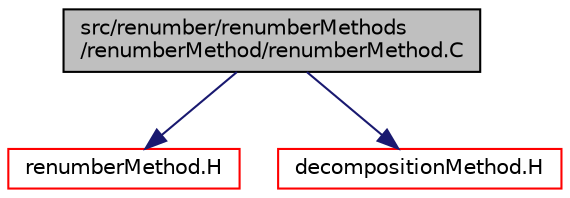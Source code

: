 digraph "src/renumber/renumberMethods/renumberMethod/renumberMethod.C"
{
  bgcolor="transparent";
  edge [fontname="Helvetica",fontsize="10",labelfontname="Helvetica",labelfontsize="10"];
  node [fontname="Helvetica",fontsize="10",shape=record];
  Node1 [label="src/renumber/renumberMethods\l/renumberMethod/renumberMethod.C",height=0.2,width=0.4,color="black", fillcolor="grey75", style="filled", fontcolor="black"];
  Node1 -> Node2 [color="midnightblue",fontsize="10",style="solid",fontname="Helvetica"];
  Node2 [label="renumberMethod.H",height=0.2,width=0.4,color="red",URL="$a09720.html"];
  Node1 -> Node3 [color="midnightblue",fontsize="10",style="solid",fontname="Helvetica"];
  Node3 [label="decompositionMethod.H",height=0.2,width=0.4,color="red",URL="$a09324.html"];
}
